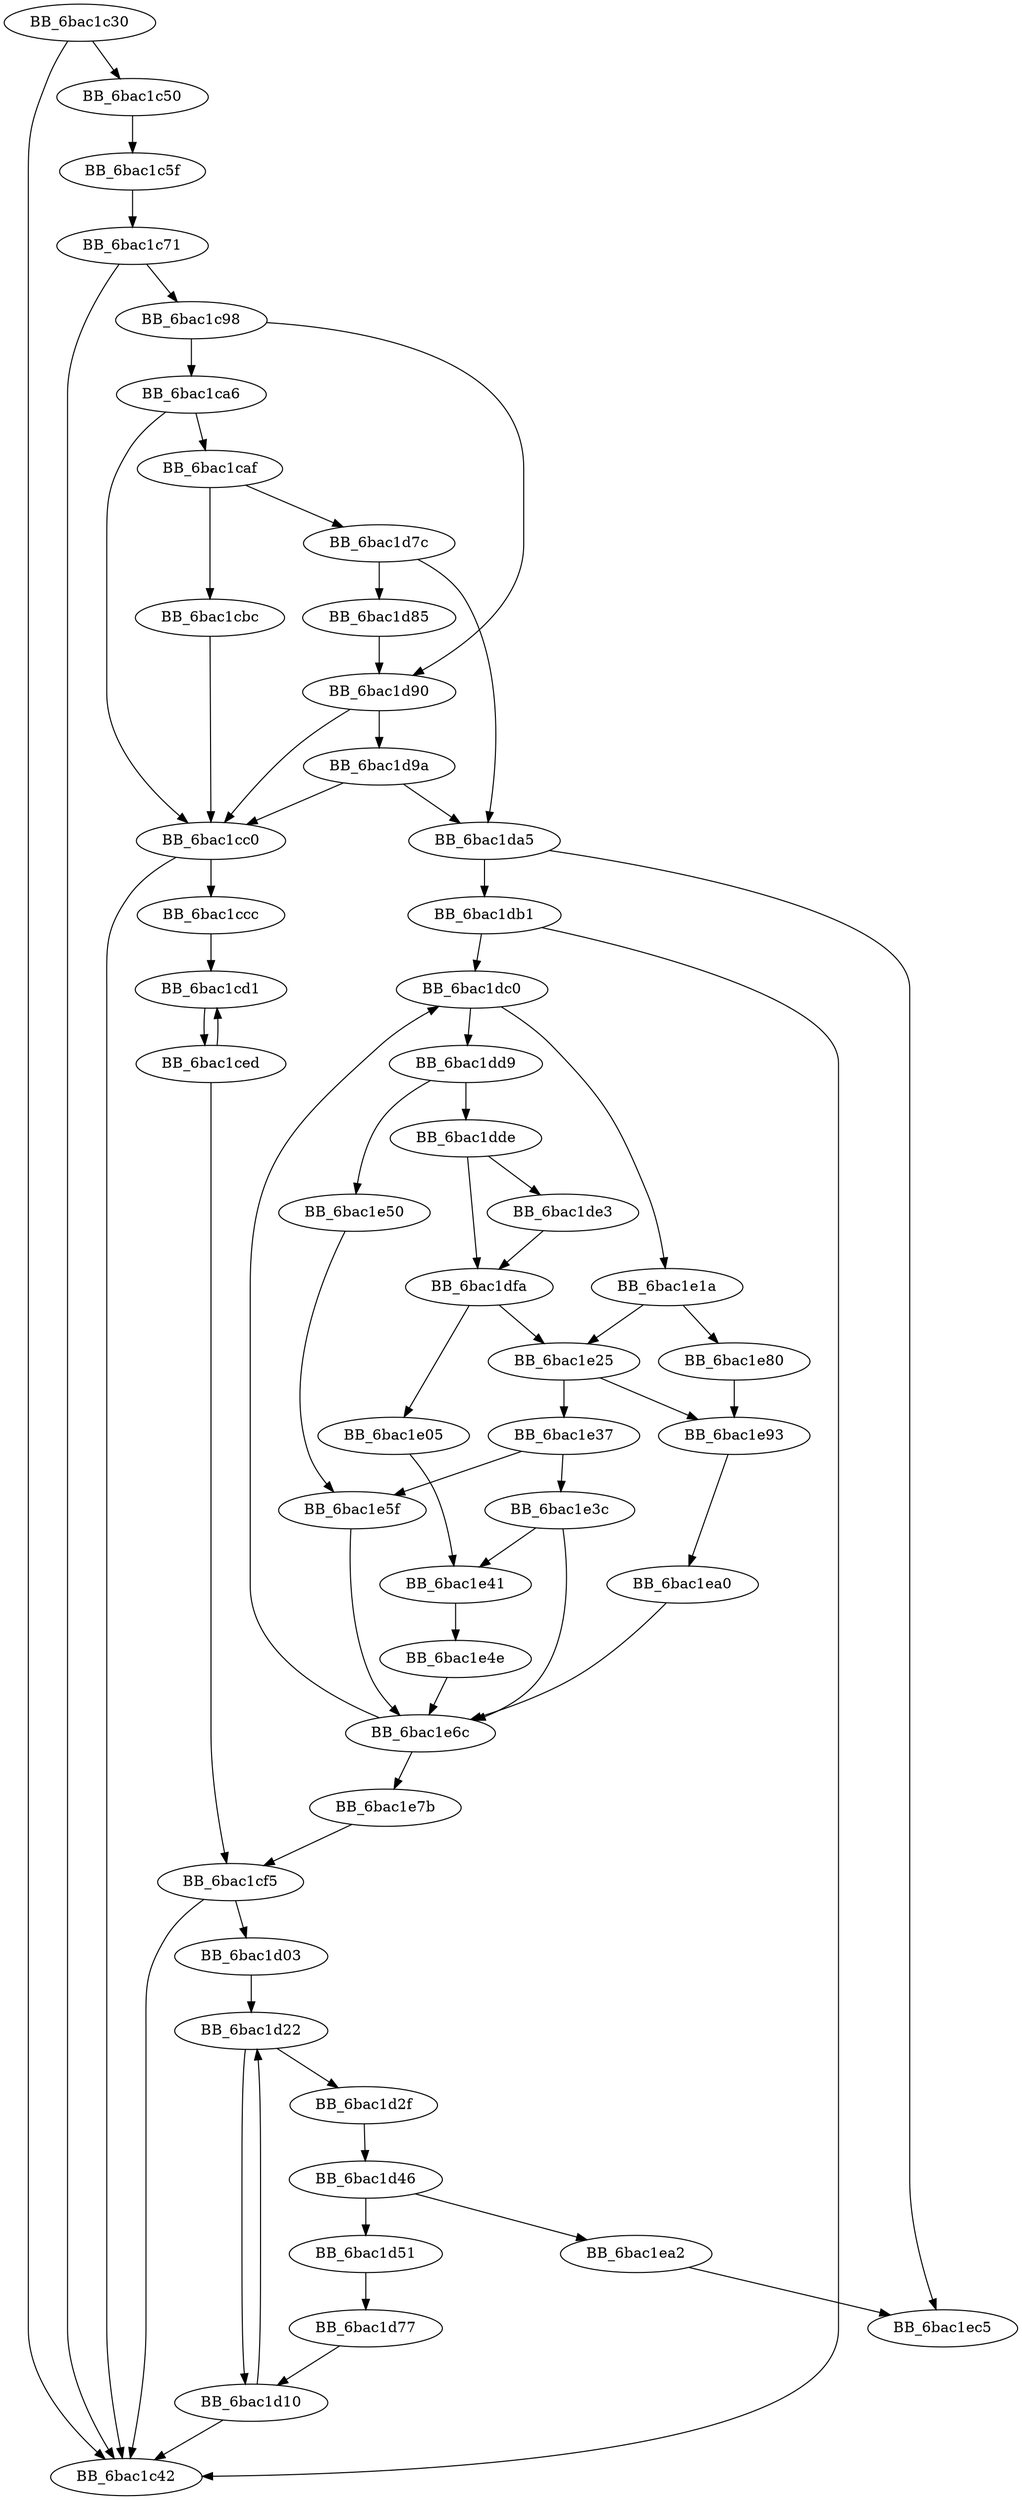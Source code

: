 DiGraph sub_6BAC1C30{
BB_6bac1c30->BB_6bac1c42
BB_6bac1c30->BB_6bac1c50
BB_6bac1c50->BB_6bac1c5f
BB_6bac1c5f->BB_6bac1c71
BB_6bac1c71->BB_6bac1c42
BB_6bac1c71->BB_6bac1c98
BB_6bac1c98->BB_6bac1ca6
BB_6bac1c98->BB_6bac1d90
BB_6bac1ca6->BB_6bac1caf
BB_6bac1ca6->BB_6bac1cc0
BB_6bac1caf->BB_6bac1cbc
BB_6bac1caf->BB_6bac1d7c
BB_6bac1cbc->BB_6bac1cc0
BB_6bac1cc0->BB_6bac1c42
BB_6bac1cc0->BB_6bac1ccc
BB_6bac1ccc->BB_6bac1cd1
BB_6bac1cd1->BB_6bac1ced
BB_6bac1ced->BB_6bac1cd1
BB_6bac1ced->BB_6bac1cf5
BB_6bac1cf5->BB_6bac1c42
BB_6bac1cf5->BB_6bac1d03
BB_6bac1d03->BB_6bac1d22
BB_6bac1d10->BB_6bac1c42
BB_6bac1d10->BB_6bac1d22
BB_6bac1d22->BB_6bac1d10
BB_6bac1d22->BB_6bac1d2f
BB_6bac1d2f->BB_6bac1d46
BB_6bac1d46->BB_6bac1d51
BB_6bac1d46->BB_6bac1ea2
BB_6bac1d51->BB_6bac1d77
BB_6bac1d77->BB_6bac1d10
BB_6bac1d7c->BB_6bac1d85
BB_6bac1d7c->BB_6bac1da5
BB_6bac1d85->BB_6bac1d90
BB_6bac1d90->BB_6bac1cc0
BB_6bac1d90->BB_6bac1d9a
BB_6bac1d9a->BB_6bac1cc0
BB_6bac1d9a->BB_6bac1da5
BB_6bac1da5->BB_6bac1db1
BB_6bac1da5->BB_6bac1ec5
BB_6bac1db1->BB_6bac1c42
BB_6bac1db1->BB_6bac1dc0
BB_6bac1dc0->BB_6bac1dd9
BB_6bac1dc0->BB_6bac1e1a
BB_6bac1dd9->BB_6bac1dde
BB_6bac1dd9->BB_6bac1e50
BB_6bac1dde->BB_6bac1de3
BB_6bac1dde->BB_6bac1dfa
BB_6bac1de3->BB_6bac1dfa
BB_6bac1dfa->BB_6bac1e05
BB_6bac1dfa->BB_6bac1e25
BB_6bac1e05->BB_6bac1e41
BB_6bac1e1a->BB_6bac1e25
BB_6bac1e1a->BB_6bac1e80
BB_6bac1e25->BB_6bac1e37
BB_6bac1e25->BB_6bac1e93
BB_6bac1e37->BB_6bac1e3c
BB_6bac1e37->BB_6bac1e5f
BB_6bac1e3c->BB_6bac1e41
BB_6bac1e3c->BB_6bac1e6c
BB_6bac1e41->BB_6bac1e4e
BB_6bac1e4e->BB_6bac1e6c
BB_6bac1e50->BB_6bac1e5f
BB_6bac1e5f->BB_6bac1e6c
BB_6bac1e6c->BB_6bac1dc0
BB_6bac1e6c->BB_6bac1e7b
BB_6bac1e7b->BB_6bac1cf5
BB_6bac1e80->BB_6bac1e93
BB_6bac1e93->BB_6bac1ea0
BB_6bac1ea0->BB_6bac1e6c
BB_6bac1ea2->BB_6bac1ec5
}
